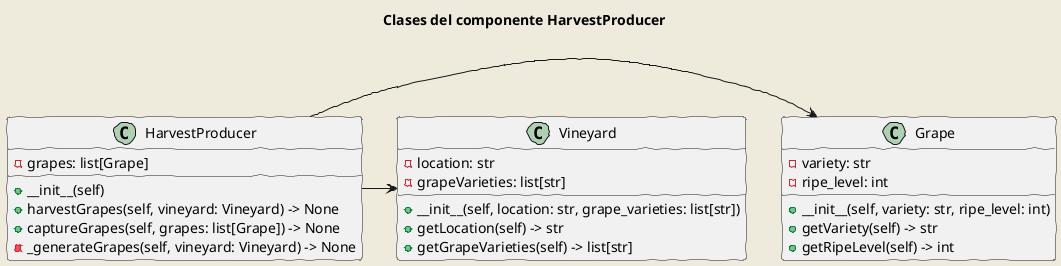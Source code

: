 @startuml

skinparam classFontSize 14
skinparam backgroundColor #EEEBDC
skinparam handwritten true

title Clases del componente HarvestProducer

class HarvestProducer {
  -grapes: list[Grape]
  +__init__(self)
  +harvestGrapes(self, vineyard: Vineyard) -> None
  +captureGrapes(self, grapes: list[Grape]) -> None
  -_generateGrapes(self, vineyard: Vineyard) -> None
}

class Grape {
  -variety: str
  -ripe_level: int
  +__init__(self, variety: str, ripe_level: int)
  +getVariety(self) -> str
  +getRipeLevel(self) -> int
}

class Vineyard {
  -location: str
  -grapeVarieties: list[str]
  +__init__(self, location: str, grape_varieties: list[str])
  +getLocation(self) -> str
  +getGrapeVarieties(self) -> list[str]
}

HarvestProducer -> Grape
HarvestProducer -> Vineyard

@enduml